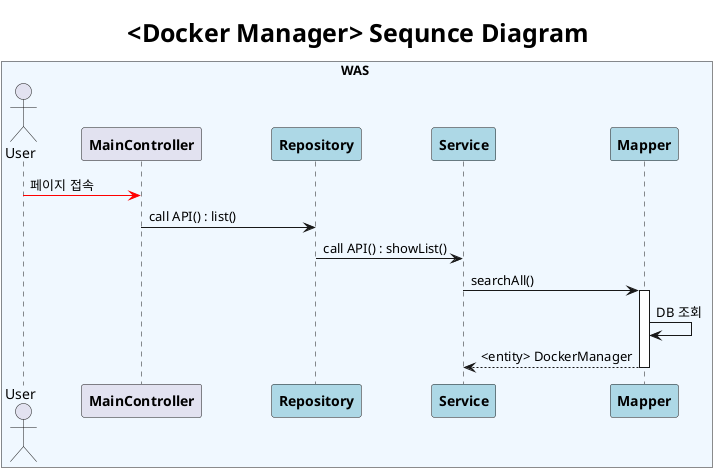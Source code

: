 @startuml

'=== 제목 ===
title
	<size:25><Docker Manager> Sequnce Diagram </size>
end title


skinparam ParticipantPadding 30

box WAS #AliceBlue
    actor User
    participant "**MainController**" as MainController
    participant "**Repository**" as Repository  #LightBlue
    participant "**Service**" as Service  #LightBlue
    participant "**Mapper**" as Mapper  #LightBlue
end box
User -[#Red]> MainController :  페이지 접속
MainController -> Repository : call API() : list()
Repository -> Service : call API() : showList()
Service -> Mapper : searchAll()
activate Mapper
Mapper -> Mapper : DB 조회
return <entity> DockerManager
@enduml